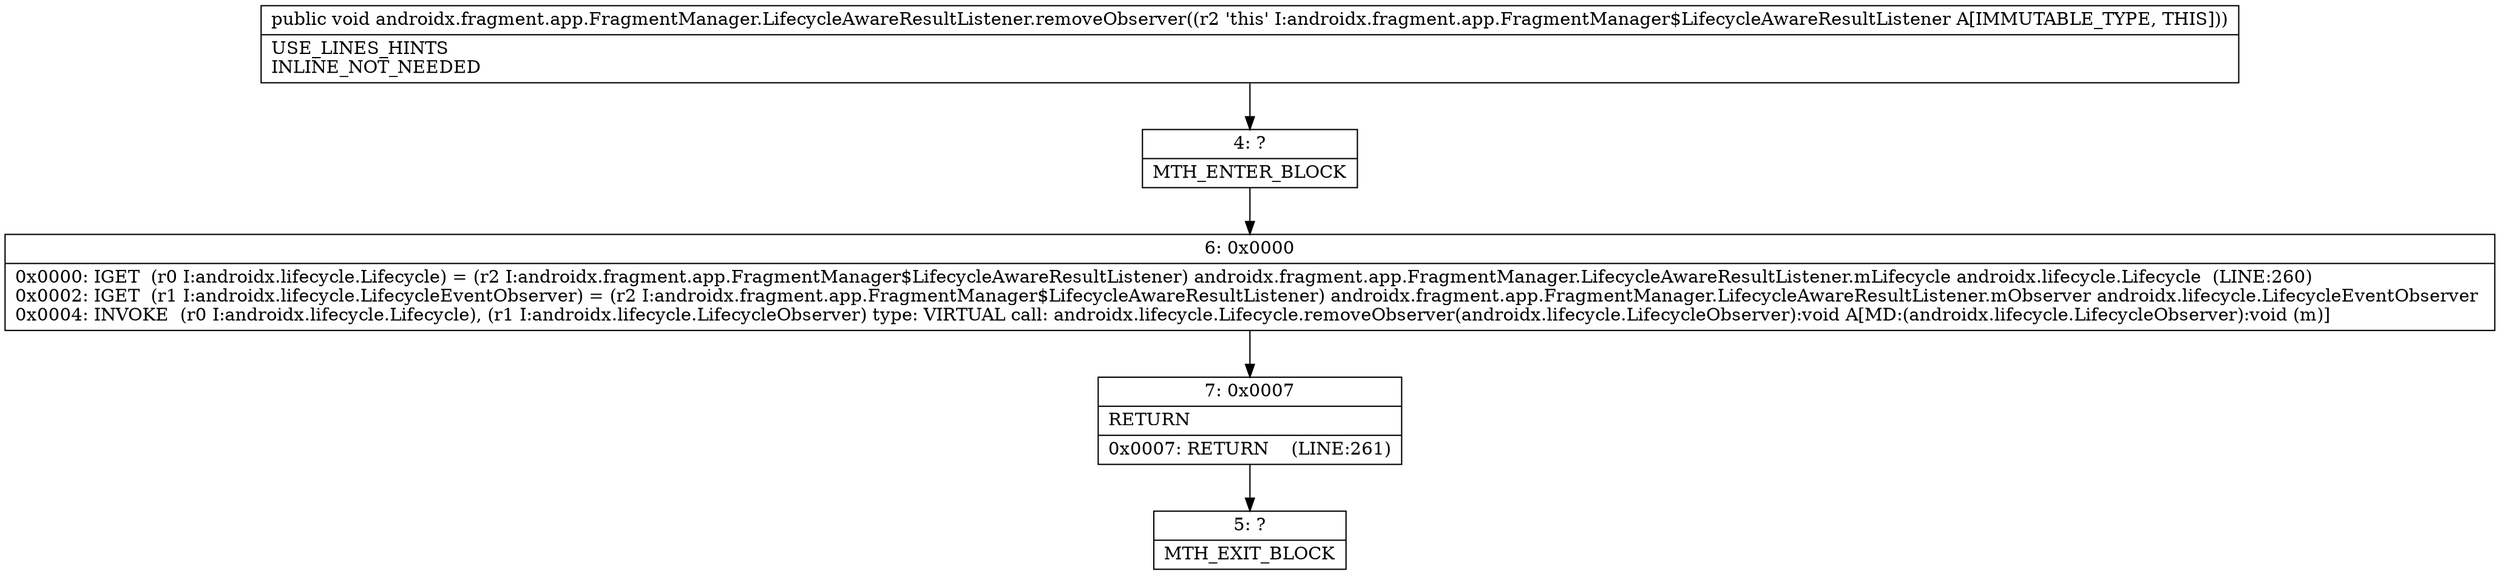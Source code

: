 digraph "CFG forandroidx.fragment.app.FragmentManager.LifecycleAwareResultListener.removeObserver()V" {
Node_4 [shape=record,label="{4\:\ ?|MTH_ENTER_BLOCK\l}"];
Node_6 [shape=record,label="{6\:\ 0x0000|0x0000: IGET  (r0 I:androidx.lifecycle.Lifecycle) = (r2 I:androidx.fragment.app.FragmentManager$LifecycleAwareResultListener) androidx.fragment.app.FragmentManager.LifecycleAwareResultListener.mLifecycle androidx.lifecycle.Lifecycle  (LINE:260)\l0x0002: IGET  (r1 I:androidx.lifecycle.LifecycleEventObserver) = (r2 I:androidx.fragment.app.FragmentManager$LifecycleAwareResultListener) androidx.fragment.app.FragmentManager.LifecycleAwareResultListener.mObserver androidx.lifecycle.LifecycleEventObserver \l0x0004: INVOKE  (r0 I:androidx.lifecycle.Lifecycle), (r1 I:androidx.lifecycle.LifecycleObserver) type: VIRTUAL call: androidx.lifecycle.Lifecycle.removeObserver(androidx.lifecycle.LifecycleObserver):void A[MD:(androidx.lifecycle.LifecycleObserver):void (m)]\l}"];
Node_7 [shape=record,label="{7\:\ 0x0007|RETURN\l|0x0007: RETURN    (LINE:261)\l}"];
Node_5 [shape=record,label="{5\:\ ?|MTH_EXIT_BLOCK\l}"];
MethodNode[shape=record,label="{public void androidx.fragment.app.FragmentManager.LifecycleAwareResultListener.removeObserver((r2 'this' I:androidx.fragment.app.FragmentManager$LifecycleAwareResultListener A[IMMUTABLE_TYPE, THIS]))  | USE_LINES_HINTS\lINLINE_NOT_NEEDED\l}"];
MethodNode -> Node_4;Node_4 -> Node_6;
Node_6 -> Node_7;
Node_7 -> Node_5;
}

